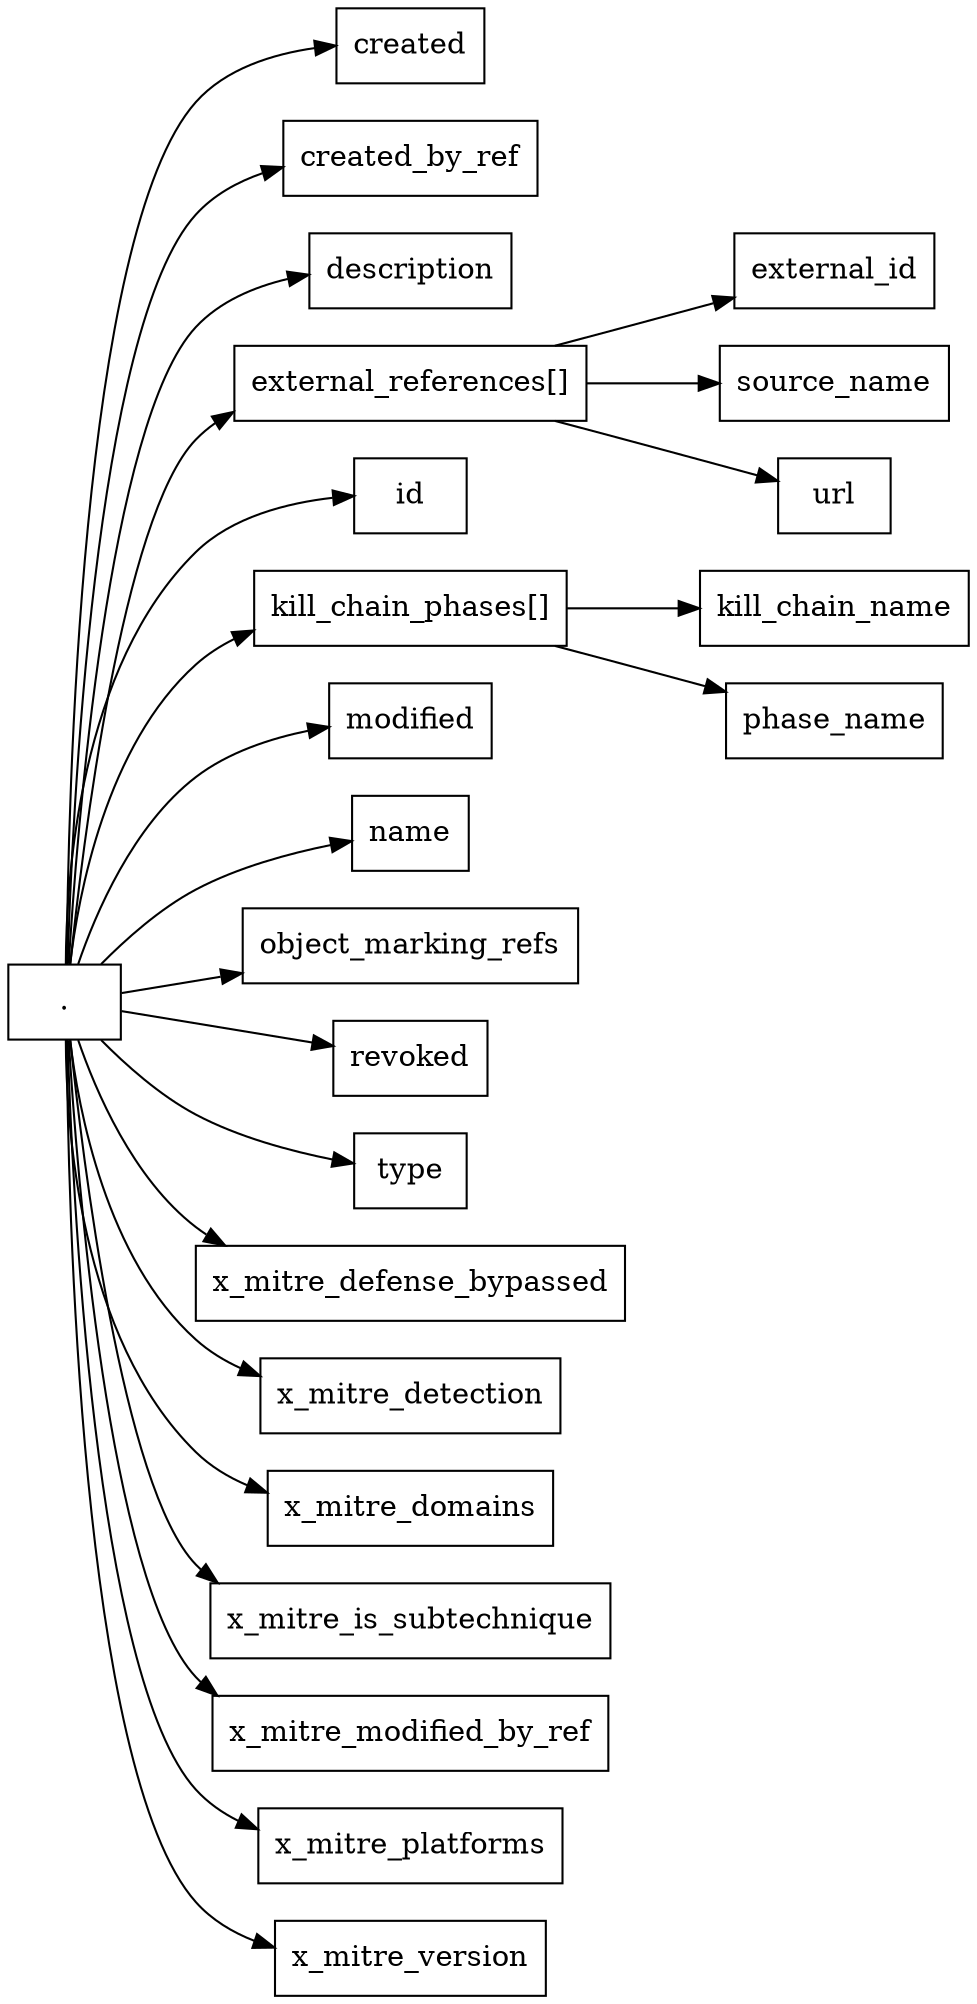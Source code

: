 digraph G {
    node [shape=box];
    edge [dir=forward];
    rankdir=LR;

    "ce6863bc-c36f-404f-8c71-29899358d58c" [label="."];
    "created" [label="created"];
    "created_by_ref" [label="created_by_ref"];
    "description" [label="description"];
    "external_references[]" [label="external_references[]"];
    "external_references[].external_id" [label="external_id"];
    "external_references[].source_name" [label="source_name"];
    "external_references[].url" [label="url"];
    "id" [label="id"];
    "kill_chain_phases[]" [label="kill_chain_phases[]"];
    "kill_chain_phases[].kill_chain_name" [label="kill_chain_name"];
    "kill_chain_phases[].phase_name" [label="phase_name"];
    "modified" [label="modified"];
    "name" [label="name"];
    "object_marking_refs" [label="object_marking_refs"];
    "revoked" [label="revoked"];
    "type" [label="type"];
    "x_mitre_defense_bypassed" [label="x_mitre_defense_bypassed"];
    "x_mitre_detection" [label="x_mitre_detection"];
    "x_mitre_domains" [label="x_mitre_domains"];
    "x_mitre_is_subtechnique" [label="x_mitre_is_subtechnique"];
    "x_mitre_modified_by_ref" [label="x_mitre_modified_by_ref"];
    "x_mitre_platforms" [label="x_mitre_platforms"];
    "x_mitre_version" [label="x_mitre_version"];

    "ce6863bc-c36f-404f-8c71-29899358d58c" -> "created";
    "ce6863bc-c36f-404f-8c71-29899358d58c" -> "created_by_ref";
    "ce6863bc-c36f-404f-8c71-29899358d58c" -> "description";
    "ce6863bc-c36f-404f-8c71-29899358d58c" -> "external_references[]";
    "ce6863bc-c36f-404f-8c71-29899358d58c" -> "id";
    "ce6863bc-c36f-404f-8c71-29899358d58c" -> "kill_chain_phases[]";
    "ce6863bc-c36f-404f-8c71-29899358d58c" -> "modified";
    "ce6863bc-c36f-404f-8c71-29899358d58c" -> "name";
    "ce6863bc-c36f-404f-8c71-29899358d58c" -> "object_marking_refs";
    "ce6863bc-c36f-404f-8c71-29899358d58c" -> "revoked";
    "ce6863bc-c36f-404f-8c71-29899358d58c" -> "type";
    "ce6863bc-c36f-404f-8c71-29899358d58c" -> "x_mitre_defense_bypassed";
    "ce6863bc-c36f-404f-8c71-29899358d58c" -> "x_mitre_detection";
    "ce6863bc-c36f-404f-8c71-29899358d58c" -> "x_mitre_domains";
    "ce6863bc-c36f-404f-8c71-29899358d58c" -> "x_mitre_is_subtechnique";
    "ce6863bc-c36f-404f-8c71-29899358d58c" -> "x_mitre_modified_by_ref";
    "ce6863bc-c36f-404f-8c71-29899358d58c" -> "x_mitre_platforms";
    "ce6863bc-c36f-404f-8c71-29899358d58c" -> "x_mitre_version";

    "external_references[]" -> "external_references[].external_id";
    "external_references[]" -> "external_references[].source_name";
    "external_references[]" -> "external_references[].url";
    "kill_chain_phases[]" -> "kill_chain_phases[].kill_chain_name";
    "kill_chain_phases[]" -> "kill_chain_phases[].phase_name";
}